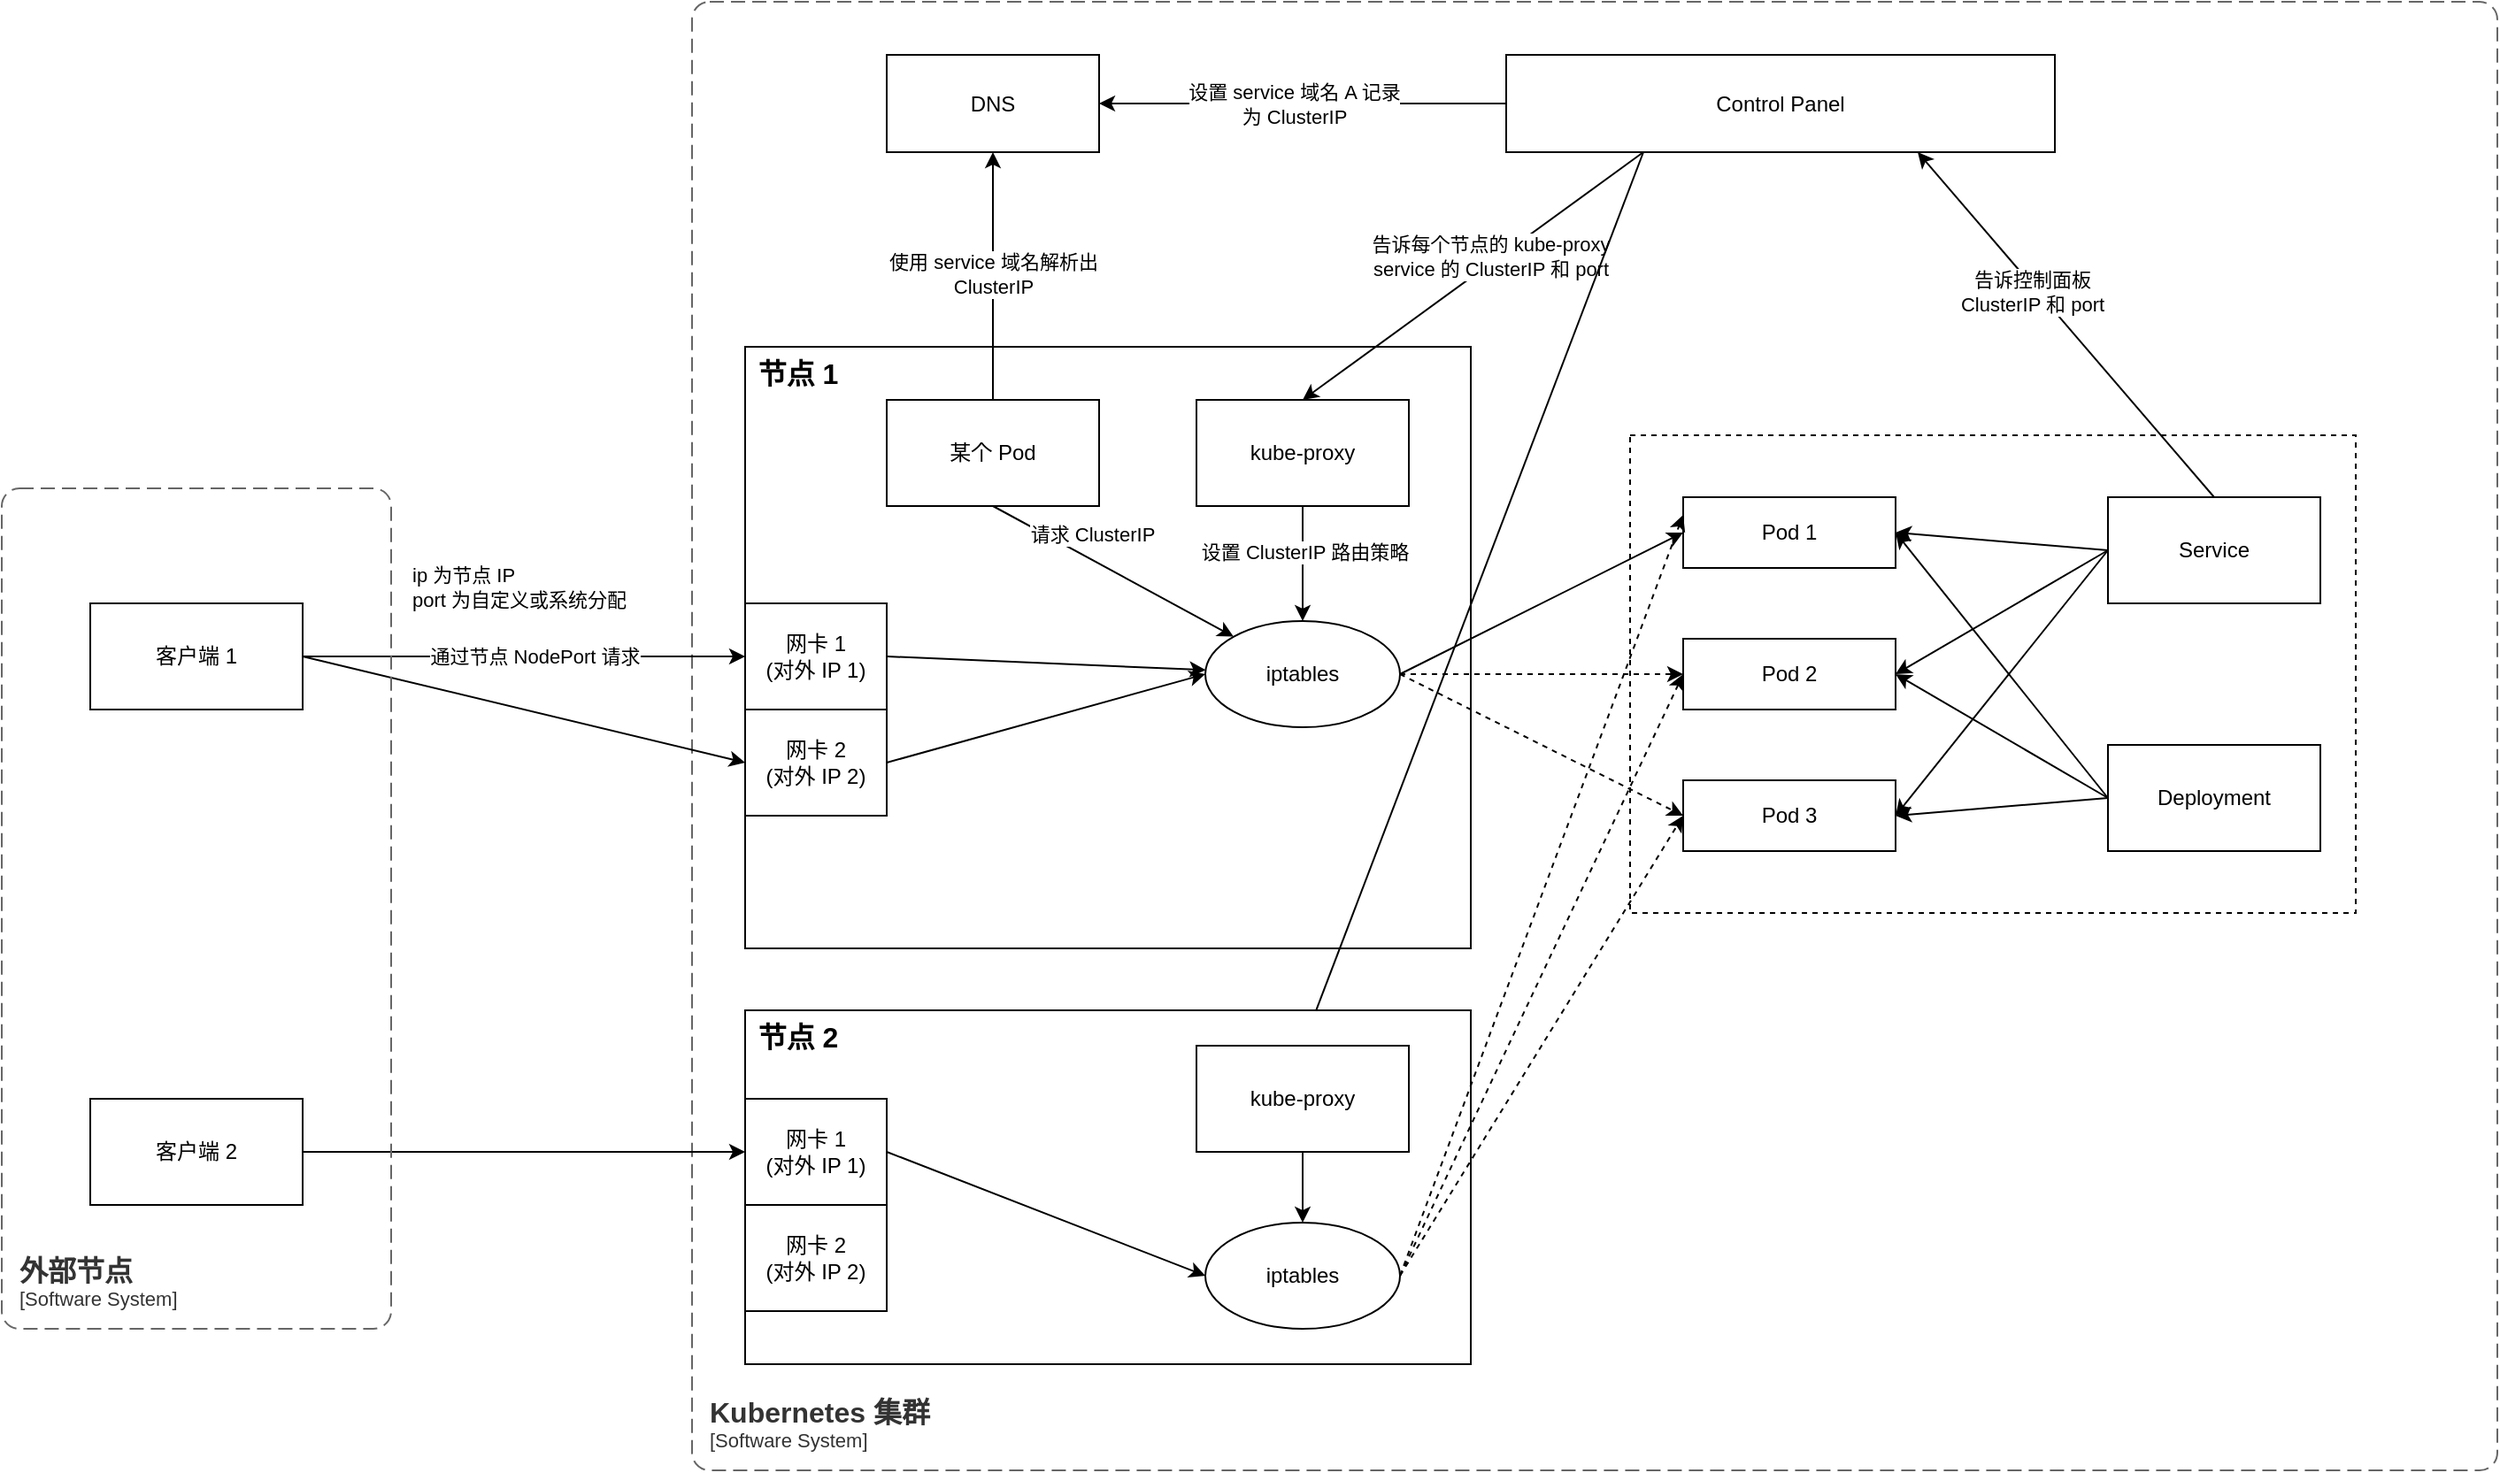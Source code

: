 <mxfile version="20.2.8" type="device"><diagram id="6Qie5vwrO6ejMmbaAskJ" name="第 1 页"><mxGraphModel dx="1597" dy="754" grid="1" gridSize="10" guides="1" tooltips="1" connect="1" arrows="1" fold="1" page="1" pageScale="1" pageWidth="827" pageHeight="1169" math="0" shadow="0"><root><mxCell id="0"/><mxCell id="1" parent="0"/><mxCell id="RSiVOmQbUk1jXrPMCMZa-1" value="" style="rounded=0;whiteSpace=wrap;html=1;dashed=1;" vertex="1" parent="1"><mxGeometry x="1040" y="335" width="410" height="270" as="geometry"/></mxCell><mxCell id="RSiVOmQbUk1jXrPMCMZa-2" value="" style="rounded=0;whiteSpace=wrap;html=1;" vertex="1" parent="1"><mxGeometry x="540" y="285" width="410" height="340" as="geometry"/></mxCell><mxCell id="RSiVOmQbUk1jXrPMCMZa-3" style="rounded=0;orthogonalLoop=1;jettySize=auto;html=1;exitX=0.5;exitY=1;exitDx=0;exitDy=0;" edge="1" parent="1" source="RSiVOmQbUk1jXrPMCMZa-7" target="RSiVOmQbUk1jXrPMCMZa-11"><mxGeometry relative="1" as="geometry"/></mxCell><mxCell id="RSiVOmQbUk1jXrPMCMZa-4" value="请求 ClusterIP" style="edgeLabel;html=1;align=center;verticalAlign=middle;resizable=0;points=[];" vertex="1" connectable="0" parent="RSiVOmQbUk1jXrPMCMZa-3"><mxGeometry x="-0.198" y="-3" relative="1" as="geometry"><mxPoint x="3" y="-16" as="offset"/></mxGeometry></mxCell><mxCell id="RSiVOmQbUk1jXrPMCMZa-5" style="edgeStyle=none;rounded=0;orthogonalLoop=1;jettySize=auto;html=1;exitX=0.5;exitY=0;exitDx=0;exitDy=0;entryX=0.5;entryY=1;entryDx=0;entryDy=0;" edge="1" parent="1" source="RSiVOmQbUk1jXrPMCMZa-7" target="RSiVOmQbUk1jXrPMCMZa-34"><mxGeometry relative="1" as="geometry"/></mxCell><mxCell id="RSiVOmQbUk1jXrPMCMZa-6" value="使用 service 域名解析出&lt;br&gt;ClusterIP" style="edgeLabel;html=1;align=center;verticalAlign=middle;resizable=0;points=[];" vertex="1" connectable="0" parent="RSiVOmQbUk1jXrPMCMZa-5"><mxGeometry x="-0.444" relative="1" as="geometry"><mxPoint y="-32" as="offset"/></mxGeometry></mxCell><mxCell id="RSiVOmQbUk1jXrPMCMZa-7" value="某个 Pod" style="rounded=0;whiteSpace=wrap;html=1;" vertex="1" parent="1"><mxGeometry x="620" y="315" width="120" height="60" as="geometry"/></mxCell><mxCell id="RSiVOmQbUk1jXrPMCMZa-8" style="edgeStyle=none;rounded=0;orthogonalLoop=1;jettySize=auto;html=1;exitX=1;exitY=0.5;exitDx=0;exitDy=0;entryX=0;entryY=0.5;entryDx=0;entryDy=0;" edge="1" parent="1" source="RSiVOmQbUk1jXrPMCMZa-11" target="RSiVOmQbUk1jXrPMCMZa-15"><mxGeometry relative="1" as="geometry"/></mxCell><mxCell id="RSiVOmQbUk1jXrPMCMZa-9" style="edgeStyle=none;rounded=0;orthogonalLoop=1;jettySize=auto;html=1;exitX=1;exitY=0.5;exitDx=0;exitDy=0;entryX=0;entryY=0.5;entryDx=0;entryDy=0;dashed=1;" edge="1" parent="1" source="RSiVOmQbUk1jXrPMCMZa-11" target="RSiVOmQbUk1jXrPMCMZa-16"><mxGeometry relative="1" as="geometry"/></mxCell><mxCell id="RSiVOmQbUk1jXrPMCMZa-10" style="edgeStyle=none;rounded=0;orthogonalLoop=1;jettySize=auto;html=1;exitX=1;exitY=0.5;exitDx=0;exitDy=0;entryX=0;entryY=0.5;entryDx=0;entryDy=0;dashed=1;" edge="1" parent="1" source="RSiVOmQbUk1jXrPMCMZa-11" target="RSiVOmQbUk1jXrPMCMZa-17"><mxGeometry relative="1" as="geometry"/></mxCell><mxCell id="RSiVOmQbUk1jXrPMCMZa-11" value="iptables" style="ellipse;whiteSpace=wrap;html=1;" vertex="1" parent="1"><mxGeometry x="800" y="440" width="110" height="60" as="geometry"/></mxCell><mxCell id="RSiVOmQbUk1jXrPMCMZa-12" style="edgeStyle=orthogonalEdgeStyle;rounded=0;orthogonalLoop=1;jettySize=auto;html=1;exitX=0.5;exitY=1;exitDx=0;exitDy=0;" edge="1" parent="1" source="RSiVOmQbUk1jXrPMCMZa-14" target="RSiVOmQbUk1jXrPMCMZa-11"><mxGeometry relative="1" as="geometry"/></mxCell><mxCell id="RSiVOmQbUk1jXrPMCMZa-13" value="设置 ClusterIP 路由策略" style="edgeLabel;html=1;align=center;verticalAlign=middle;resizable=0;points=[];" vertex="1" connectable="0" parent="RSiVOmQbUk1jXrPMCMZa-12"><mxGeometry x="-0.204" y="1" relative="1" as="geometry"><mxPoint as="offset"/></mxGeometry></mxCell><mxCell id="RSiVOmQbUk1jXrPMCMZa-14" value="kube-proxy" style="rounded=0;whiteSpace=wrap;html=1;" vertex="1" parent="1"><mxGeometry x="795" y="315" width="120" height="60" as="geometry"/></mxCell><mxCell id="RSiVOmQbUk1jXrPMCMZa-15" value="Pod 1" style="rounded=0;whiteSpace=wrap;html=1;" vertex="1" parent="1"><mxGeometry x="1070" y="370" width="120" height="40" as="geometry"/></mxCell><mxCell id="RSiVOmQbUk1jXrPMCMZa-16" value="Pod 2" style="rounded=0;whiteSpace=wrap;html=1;" vertex="1" parent="1"><mxGeometry x="1070" y="450" width="120" height="40" as="geometry"/></mxCell><mxCell id="RSiVOmQbUk1jXrPMCMZa-17" value="Pod 3" style="rounded=0;whiteSpace=wrap;html=1;" vertex="1" parent="1"><mxGeometry x="1070" y="530" width="120" height="40" as="geometry"/></mxCell><mxCell id="RSiVOmQbUk1jXrPMCMZa-18" style="edgeStyle=none;rounded=0;orthogonalLoop=1;jettySize=auto;html=1;exitX=0;exitY=0.5;exitDx=0;exitDy=0;entryX=1;entryY=0.5;entryDx=0;entryDy=0;" edge="1" parent="1" source="RSiVOmQbUk1jXrPMCMZa-23" target="RSiVOmQbUk1jXrPMCMZa-15"><mxGeometry relative="1" as="geometry"/></mxCell><mxCell id="RSiVOmQbUk1jXrPMCMZa-19" style="edgeStyle=none;rounded=0;orthogonalLoop=1;jettySize=auto;html=1;exitX=0;exitY=0.5;exitDx=0;exitDy=0;entryX=1;entryY=0.5;entryDx=0;entryDy=0;" edge="1" parent="1" source="RSiVOmQbUk1jXrPMCMZa-23" target="RSiVOmQbUk1jXrPMCMZa-16"><mxGeometry relative="1" as="geometry"/></mxCell><mxCell id="RSiVOmQbUk1jXrPMCMZa-20" style="edgeStyle=none;rounded=0;orthogonalLoop=1;jettySize=auto;html=1;exitX=0;exitY=0.5;exitDx=0;exitDy=0;entryX=1;entryY=0.5;entryDx=0;entryDy=0;" edge="1" parent="1" source="RSiVOmQbUk1jXrPMCMZa-23" target="RSiVOmQbUk1jXrPMCMZa-17"><mxGeometry relative="1" as="geometry"/></mxCell><mxCell id="RSiVOmQbUk1jXrPMCMZa-21" style="edgeStyle=none;rounded=0;orthogonalLoop=1;jettySize=auto;html=1;exitX=0.5;exitY=0;exitDx=0;exitDy=0;entryX=0.75;entryY=1;entryDx=0;entryDy=0;" edge="1" parent="1" source="RSiVOmQbUk1jXrPMCMZa-23" target="RSiVOmQbUk1jXrPMCMZa-33"><mxGeometry relative="1" as="geometry"/></mxCell><mxCell id="RSiVOmQbUk1jXrPMCMZa-22" value="告诉控制面板&lt;br&gt;ClusterIP 和 port" style="edgeLabel;html=1;align=center;verticalAlign=middle;resizable=0;points=[];" vertex="1" connectable="0" parent="RSiVOmQbUk1jXrPMCMZa-21"><mxGeometry x="0.211" y="3" relative="1" as="geometry"><mxPoint as="offset"/></mxGeometry></mxCell><mxCell id="RSiVOmQbUk1jXrPMCMZa-23" value="Service" style="rounded=0;whiteSpace=wrap;html=1;" vertex="1" parent="1"><mxGeometry x="1310" y="370" width="120" height="60" as="geometry"/></mxCell><mxCell id="RSiVOmQbUk1jXrPMCMZa-24" style="rounded=0;orthogonalLoop=1;jettySize=auto;html=1;exitX=0;exitY=0.5;exitDx=0;exitDy=0;entryX=1;entryY=0.5;entryDx=0;entryDy=0;" edge="1" parent="1" source="RSiVOmQbUk1jXrPMCMZa-27" target="RSiVOmQbUk1jXrPMCMZa-17"><mxGeometry relative="1" as="geometry"/></mxCell><mxCell id="RSiVOmQbUk1jXrPMCMZa-25" style="edgeStyle=none;rounded=0;orthogonalLoop=1;jettySize=auto;html=1;exitX=0;exitY=0.5;exitDx=0;exitDy=0;entryX=1;entryY=0.5;entryDx=0;entryDy=0;" edge="1" parent="1" source="RSiVOmQbUk1jXrPMCMZa-27" target="RSiVOmQbUk1jXrPMCMZa-16"><mxGeometry relative="1" as="geometry"/></mxCell><mxCell id="RSiVOmQbUk1jXrPMCMZa-26" style="edgeStyle=none;rounded=0;orthogonalLoop=1;jettySize=auto;html=1;exitX=0;exitY=0.5;exitDx=0;exitDy=0;entryX=1;entryY=0.5;entryDx=0;entryDy=0;" edge="1" parent="1" source="RSiVOmQbUk1jXrPMCMZa-27" target="RSiVOmQbUk1jXrPMCMZa-15"><mxGeometry relative="1" as="geometry"/></mxCell><mxCell id="RSiVOmQbUk1jXrPMCMZa-27" value="Deployment" style="rounded=0;whiteSpace=wrap;html=1;" vertex="1" parent="1"><mxGeometry x="1310" y="510" width="120" height="60" as="geometry"/></mxCell><mxCell id="RSiVOmQbUk1jXrPMCMZa-28" value="节点 1" style="text;html=1;strokeColor=none;fillColor=none;align=center;verticalAlign=middle;whiteSpace=wrap;rounded=0;fontStyle=1;fontSize=16;" vertex="1" parent="1"><mxGeometry x="540" y="285" width="60" height="30" as="geometry"/></mxCell><mxCell id="RSiVOmQbUk1jXrPMCMZa-29" style="edgeStyle=none;rounded=0;orthogonalLoop=1;jettySize=auto;html=1;exitX=0.25;exitY=1;exitDx=0;exitDy=0;entryX=0.5;entryY=0;entryDx=0;entryDy=0;" edge="1" parent="1" source="RSiVOmQbUk1jXrPMCMZa-33" target="RSiVOmQbUk1jXrPMCMZa-14"><mxGeometry relative="1" as="geometry"/></mxCell><mxCell id="RSiVOmQbUk1jXrPMCMZa-30" value="告诉每个节点的 kube-proxy&lt;br&gt;service 的 ClusterIP 和 port" style="edgeLabel;html=1;align=center;verticalAlign=middle;resizable=0;points=[];" vertex="1" connectable="0" parent="RSiVOmQbUk1jXrPMCMZa-29"><mxGeometry x="-0.122" y="-3" relative="1" as="geometry"><mxPoint as="offset"/></mxGeometry></mxCell><mxCell id="RSiVOmQbUk1jXrPMCMZa-31" style="edgeStyle=none;rounded=0;orthogonalLoop=1;jettySize=auto;html=1;exitX=0;exitY=0.5;exitDx=0;exitDy=0;" edge="1" parent="1" source="RSiVOmQbUk1jXrPMCMZa-33" target="RSiVOmQbUk1jXrPMCMZa-34"><mxGeometry relative="1" as="geometry"/></mxCell><mxCell id="RSiVOmQbUk1jXrPMCMZa-32" value="设置 service 域名 A 记录&lt;br&gt;为 ClusterIP" style="edgeLabel;html=1;align=center;verticalAlign=middle;resizable=0;points=[];" vertex="1" connectable="0" parent="RSiVOmQbUk1jXrPMCMZa-31"><mxGeometry x="0.356" y="4" relative="1" as="geometry"><mxPoint x="36" y="-4" as="offset"/></mxGeometry></mxCell><mxCell id="RSiVOmQbUk1jXrPMCMZa-59" style="edgeStyle=none;rounded=0;orthogonalLoop=1;jettySize=auto;html=1;exitX=0.25;exitY=1;exitDx=0;exitDy=0;entryX=0.5;entryY=0;entryDx=0;entryDy=0;" edge="1" parent="1" source="RSiVOmQbUk1jXrPMCMZa-33" target="RSiVOmQbUk1jXrPMCMZa-49"><mxGeometry relative="1" as="geometry"/></mxCell><mxCell id="RSiVOmQbUk1jXrPMCMZa-33" value="Control Panel" style="rounded=0;whiteSpace=wrap;html=1;" vertex="1" parent="1"><mxGeometry x="970" y="120" width="310" height="55" as="geometry"/></mxCell><mxCell id="RSiVOmQbUk1jXrPMCMZa-34" value="DNS" style="rounded=0;whiteSpace=wrap;html=1;" vertex="1" parent="1"><mxGeometry x="620" y="120" width="120" height="55" as="geometry"/></mxCell><object placeholders="1" c4Name="Kubernetes 集群" c4Type="SystemScopeBoundary" c4Application="Software System" label="&lt;font style=&quot;font-size: 16px&quot;&gt;&lt;b&gt;&lt;div style=&quot;text-align: left&quot;&gt;%c4Name%&lt;/div&gt;&lt;/b&gt;&lt;/font&gt;&lt;div style=&quot;text-align: left&quot;&gt;[%c4Application%]&lt;/div&gt;" id="RSiVOmQbUk1jXrPMCMZa-35"><mxCell style="rounded=1;fontSize=11;whiteSpace=wrap;html=1;dashed=1;arcSize=20;fillColor=none;strokeColor=#666666;fontColor=#333333;labelBackgroundColor=none;align=left;verticalAlign=bottom;labelBorderColor=none;spacingTop=0;spacing=10;dashPattern=8 4;metaEdit=1;rotatable=0;perimeter=rectanglePerimeter;noLabel=0;labelPadding=0;allowArrows=0;connectable=0;expand=0;recursiveResize=0;editable=1;pointerEvents=0;absoluteArcSize=1;points=[[0.25,0,0],[0.5,0,0],[0.75,0,0],[1,0.25,0],[1,0.5,0],[1,0.75,0],[0.75,1,0],[0.5,1,0],[0.25,1,0],[0,0.75,0],[0,0.5,0],[0,0.25,0]];" vertex="1" parent="1"><mxGeometry x="510" y="90" width="1020" height="830" as="geometry"/></mxCell></object><mxCell id="RSiVOmQbUk1jXrPMCMZa-43" style="rounded=0;orthogonalLoop=1;jettySize=auto;html=1;exitX=1;exitY=0.5;exitDx=0;exitDy=0;" edge="1" parent="1" source="RSiVOmQbUk1jXrPMCMZa-37" target="RSiVOmQbUk1jXrPMCMZa-11"><mxGeometry relative="1" as="geometry"/></mxCell><mxCell id="RSiVOmQbUk1jXrPMCMZa-37" value="网卡 1&lt;br&gt;(对外 IP 1)" style="rounded=0;whiteSpace=wrap;html=1;" vertex="1" parent="1"><mxGeometry x="540" y="430" width="80" height="60" as="geometry"/></mxCell><mxCell id="RSiVOmQbUk1jXrPMCMZa-44" style="edgeStyle=none;rounded=0;orthogonalLoop=1;jettySize=auto;html=1;exitX=1;exitY=0.5;exitDx=0;exitDy=0;entryX=0;entryY=0.5;entryDx=0;entryDy=0;" edge="1" parent="1" source="RSiVOmQbUk1jXrPMCMZa-38" target="RSiVOmQbUk1jXrPMCMZa-11"><mxGeometry relative="1" as="geometry"/></mxCell><mxCell id="RSiVOmQbUk1jXrPMCMZa-38" value="网卡 2&lt;br&gt;(对外 IP 2)" style="rounded=0;whiteSpace=wrap;html=1;" vertex="1" parent="1"><mxGeometry x="540" y="490" width="80" height="60" as="geometry"/></mxCell><mxCell id="RSiVOmQbUk1jXrPMCMZa-41" style="edgeStyle=orthogonalEdgeStyle;rounded=0;orthogonalLoop=1;jettySize=auto;html=1;exitX=1;exitY=0.5;exitDx=0;exitDy=0;" edge="1" parent="1" source="RSiVOmQbUk1jXrPMCMZa-40" target="RSiVOmQbUk1jXrPMCMZa-37"><mxGeometry relative="1" as="geometry"/></mxCell><mxCell id="RSiVOmQbUk1jXrPMCMZa-42" value="通过节点 NodePort 请求" style="edgeLabel;html=1;align=center;verticalAlign=middle;resizable=0;points=[];" vertex="1" connectable="0" parent="RSiVOmQbUk1jXrPMCMZa-41"><mxGeometry x="-0.31" y="-5" relative="1" as="geometry"><mxPoint x="44" y="-5" as="offset"/></mxGeometry></mxCell><mxCell id="RSiVOmQbUk1jXrPMCMZa-45" style="edgeStyle=none;rounded=0;orthogonalLoop=1;jettySize=auto;html=1;exitX=1;exitY=0.5;exitDx=0;exitDy=0;entryX=0;entryY=0.5;entryDx=0;entryDy=0;" edge="1" parent="1" source="RSiVOmQbUk1jXrPMCMZa-40" target="RSiVOmQbUk1jXrPMCMZa-38"><mxGeometry relative="1" as="geometry"/></mxCell><mxCell id="RSiVOmQbUk1jXrPMCMZa-40" value="客户端 1" style="rounded=0;whiteSpace=wrap;html=1;" vertex="1" parent="1"><mxGeometry x="170" y="430" width="120" height="60" as="geometry"/></mxCell><mxCell id="RSiVOmQbUk1jXrPMCMZa-46" value="&lt;span style=&quot;color: rgb(0, 0, 0); font-family: Helvetica; font-size: 11px; font-style: normal; font-variant-ligatures: normal; font-variant-caps: normal; font-weight: 400; letter-spacing: normal; orphans: 2; text-align: center; text-indent: 0px; text-transform: none; widows: 2; word-spacing: 0px; -webkit-text-stroke-width: 0px; background-color: rgb(255, 255, 255); text-decoration-thickness: initial; text-decoration-style: initial; text-decoration-color: initial; float: none; display: inline !important;&quot;&gt;ip 为节点 IP&lt;/span&gt;&lt;br style=&quot;color: rgb(0, 0, 0); font-family: Helvetica; font-size: 11px; font-style: normal; font-variant-ligatures: normal; font-variant-caps: normal; font-weight: 400; letter-spacing: normal; orphans: 2; text-align: center; text-indent: 0px; text-transform: none; widows: 2; word-spacing: 0px; -webkit-text-stroke-width: 0px; text-decoration-thickness: initial; text-decoration-style: initial; text-decoration-color: initial;&quot;&gt;&lt;span style=&quot;color: rgb(0, 0, 0); font-family: Helvetica; font-size: 11px; font-style: normal; font-variant-ligatures: normal; font-variant-caps: normal; font-weight: 400; letter-spacing: normal; orphans: 2; text-align: center; text-indent: 0px; text-transform: none; widows: 2; word-spacing: 0px; -webkit-text-stroke-width: 0px; background-color: rgb(255, 255, 255); text-decoration-thickness: initial; text-decoration-style: initial; text-decoration-color: initial; float: none; display: inline !important;&quot;&gt;port 为自定义或系统分配&lt;/span&gt;" style="text;whiteSpace=wrap;html=1;" vertex="1" parent="1"><mxGeometry x="350" y="400" width="170" height="50" as="geometry"/></mxCell><mxCell id="RSiVOmQbUk1jXrPMCMZa-47" value="" style="rounded=0;whiteSpace=wrap;html=1;" vertex="1" parent="1"><mxGeometry x="540" y="660" width="410" height="200" as="geometry"/></mxCell><mxCell id="RSiVOmQbUk1jXrPMCMZa-55" style="edgeStyle=none;rounded=0;orthogonalLoop=1;jettySize=auto;html=1;exitX=1;exitY=0.5;exitDx=0;exitDy=0;entryX=0;entryY=0.25;entryDx=0;entryDy=0;dashed=1;" edge="1" parent="1" source="RSiVOmQbUk1jXrPMCMZa-48" target="RSiVOmQbUk1jXrPMCMZa-15"><mxGeometry relative="1" as="geometry"/></mxCell><mxCell id="RSiVOmQbUk1jXrPMCMZa-56" style="edgeStyle=none;rounded=0;orthogonalLoop=1;jettySize=auto;html=1;exitX=1;exitY=0.5;exitDx=0;exitDy=0;entryX=0;entryY=0.5;entryDx=0;entryDy=0;dashed=1;" edge="1" parent="1" source="RSiVOmQbUk1jXrPMCMZa-48" target="RSiVOmQbUk1jXrPMCMZa-16"><mxGeometry relative="1" as="geometry"/></mxCell><mxCell id="RSiVOmQbUk1jXrPMCMZa-57" style="edgeStyle=none;rounded=0;orthogonalLoop=1;jettySize=auto;html=1;exitX=1;exitY=0.5;exitDx=0;exitDy=0;entryX=0;entryY=0.5;entryDx=0;entryDy=0;dashed=1;" edge="1" parent="1" source="RSiVOmQbUk1jXrPMCMZa-48" target="RSiVOmQbUk1jXrPMCMZa-17"><mxGeometry relative="1" as="geometry"/></mxCell><mxCell id="RSiVOmQbUk1jXrPMCMZa-48" value="iptables" style="ellipse;whiteSpace=wrap;html=1;" vertex="1" parent="1"><mxGeometry x="800" y="780" width="110" height="60" as="geometry"/></mxCell><mxCell id="RSiVOmQbUk1jXrPMCMZa-58" style="edgeStyle=none;rounded=0;orthogonalLoop=1;jettySize=auto;html=1;exitX=0.5;exitY=1;exitDx=0;exitDy=0;entryX=0.5;entryY=0;entryDx=0;entryDy=0;" edge="1" parent="1" source="RSiVOmQbUk1jXrPMCMZa-49" target="RSiVOmQbUk1jXrPMCMZa-48"><mxGeometry relative="1" as="geometry"/></mxCell><mxCell id="RSiVOmQbUk1jXrPMCMZa-49" value="kube-proxy" style="rounded=0;whiteSpace=wrap;html=1;" vertex="1" parent="1"><mxGeometry x="795" y="680" width="120" height="60" as="geometry"/></mxCell><mxCell id="RSiVOmQbUk1jXrPMCMZa-54" style="edgeStyle=none;rounded=0;orthogonalLoop=1;jettySize=auto;html=1;exitX=1;exitY=0.5;exitDx=0;exitDy=0;entryX=0;entryY=0.5;entryDx=0;entryDy=0;" edge="1" parent="1" source="RSiVOmQbUk1jXrPMCMZa-50" target="RSiVOmQbUk1jXrPMCMZa-48"><mxGeometry relative="1" as="geometry"/></mxCell><mxCell id="RSiVOmQbUk1jXrPMCMZa-50" value="网卡 1&lt;br&gt;(对外 IP 1)" style="rounded=0;whiteSpace=wrap;html=1;" vertex="1" parent="1"><mxGeometry x="540" y="710" width="80" height="60" as="geometry"/></mxCell><mxCell id="RSiVOmQbUk1jXrPMCMZa-51" value="网卡 2&lt;br&gt;(对外 IP 2)" style="rounded=0;whiteSpace=wrap;html=1;" vertex="1" parent="1"><mxGeometry x="540" y="770" width="80" height="60" as="geometry"/></mxCell><mxCell id="RSiVOmQbUk1jXrPMCMZa-53" style="edgeStyle=none;rounded=0;orthogonalLoop=1;jettySize=auto;html=1;exitX=1;exitY=0.5;exitDx=0;exitDy=0;entryX=0;entryY=0.5;entryDx=0;entryDy=0;" edge="1" parent="1" source="RSiVOmQbUk1jXrPMCMZa-52" target="RSiVOmQbUk1jXrPMCMZa-50"><mxGeometry relative="1" as="geometry"/></mxCell><mxCell id="RSiVOmQbUk1jXrPMCMZa-52" value="客户端 2" style="rounded=0;whiteSpace=wrap;html=1;" vertex="1" parent="1"><mxGeometry x="170" y="710" width="120" height="60" as="geometry"/></mxCell><mxCell id="RSiVOmQbUk1jXrPMCMZa-60" value="节点 2" style="text;html=1;strokeColor=none;fillColor=none;align=center;verticalAlign=middle;whiteSpace=wrap;rounded=0;fontStyle=1;fontSize=16;" vertex="1" parent="1"><mxGeometry x="540" y="660" width="60" height="30" as="geometry"/></mxCell><object placeholders="1" c4Name="外部节点" c4Type="SystemScopeBoundary" c4Application="Software System" label="&lt;font style=&quot;font-size: 16px&quot;&gt;&lt;b&gt;&lt;div style=&quot;text-align: left&quot;&gt;%c4Name%&lt;/div&gt;&lt;/b&gt;&lt;/font&gt;&lt;div style=&quot;text-align: left&quot;&gt;[%c4Application%]&lt;/div&gt;" id="RSiVOmQbUk1jXrPMCMZa-61"><mxCell style="rounded=1;fontSize=11;whiteSpace=wrap;html=1;dashed=1;arcSize=20;fillColor=none;strokeColor=#666666;fontColor=#333333;labelBackgroundColor=none;align=left;verticalAlign=bottom;labelBorderColor=none;spacingTop=0;spacing=10;dashPattern=8 4;metaEdit=1;rotatable=0;perimeter=rectanglePerimeter;noLabel=0;labelPadding=0;allowArrows=0;connectable=0;expand=0;recursiveResize=0;editable=1;pointerEvents=0;absoluteArcSize=1;points=[[0.25,0,0],[0.5,0,0],[0.75,0,0],[1,0.25,0],[1,0.5,0],[1,0.75,0],[0.75,1,0],[0.5,1,0],[0.25,1,0],[0,0.75,0],[0,0.5,0],[0,0.25,0]];" vertex="1" parent="1"><mxGeometry x="120" y="365" width="220" height="475" as="geometry"/></mxCell></object></root></mxGraphModel></diagram></mxfile>